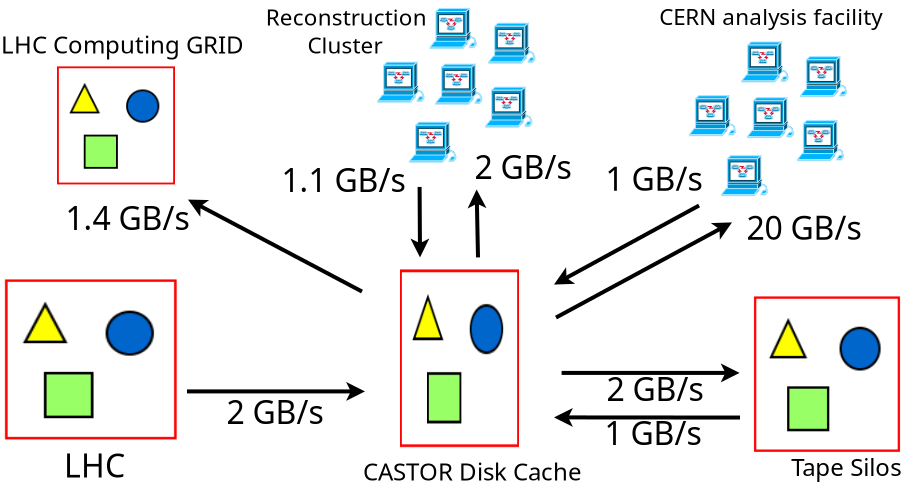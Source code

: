 <?xml version="1.0" encoding="UTF-8"?>
<dia:diagram xmlns:dia="http://www.lysator.liu.se/~alla/dia/">
  <dia:layer name="Background" visible="true">
    <dia:object type="Standard - Text" version="1" id="O0">
      <dia:attribute name="obj_pos">
        <dia:point val="19.35,2.808"/>
      </dia:attribute>
      <dia:attribute name="obj_bb">
        <dia:rectangle val="15.531,1.828;23.199,4.96"/>
      </dia:attribute>
      <dia:attribute name="text">
        <dia:composite type="text">
          <dia:attribute name="string">
            <dia:string>#Reconstruction
Cluster#</dia:string>
          </dia:attribute>
          <dia:attribute name="font">
            <dia:font family="sans" style="0" name="Helvetica"/>
          </dia:attribute>
          <dia:attribute name="height">
            <dia:real val="1.4"/>
          </dia:attribute>
          <dia:attribute name="pos">
            <dia:point val="19.35,2.808"/>
          </dia:attribute>
          <dia:attribute name="color">
            <dia:color val="#000000"/>
          </dia:attribute>
          <dia:attribute name="alignment">
            <dia:enum val="1"/>
          </dia:attribute>
        </dia:composite>
      </dia:attribute>
      <dia:attribute name="valign">
        <dia:enum val="3"/>
      </dia:attribute>
    </dia:object>
    <dia:object type="Standard - Image" version="0" id="O1">
      <dia:attribute name="obj_pos">
        <dia:point val="22.1,15"/>
      </dia:attribute>
      <dia:attribute name="obj_bb">
        <dia:rectangle val="22.05,14.95;28.1,23.931"/>
      </dia:attribute>
      <dia:attribute name="elem_corner">
        <dia:point val="22.1,15"/>
      </dia:attribute>
      <dia:attribute name="elem_width">
        <dia:real val="5.95"/>
      </dia:attribute>
      <dia:attribute name="elem_height">
        <dia:real val="8.881"/>
      </dia:attribute>
      <dia:attribute name="draw_border">
        <dia:boolean val="false"/>
      </dia:attribute>
      <dia:attribute name="keep_aspect">
        <dia:boolean val="true"/>
      </dia:attribute>
      <dia:attribute name="file">
        <dia:string>#././././disk.png#</dia:string>
      </dia:attribute>
    </dia:object>
    <dia:object type="Standard - Text" version="1" id="O2">
      <dia:attribute name="obj_pos">
        <dia:point val="20.25,25.55"/>
      </dia:attribute>
      <dia:attribute name="obj_bb">
        <dia:rectangle val="20.25,24.532;31.205,26.293"/>
      </dia:attribute>
      <dia:attribute name="text">
        <dia:composite type="text">
          <dia:attribute name="string">
            <dia:string>#CASTOR Disk Cache#</dia:string>
          </dia:attribute>
          <dia:attribute name="font">
            <dia:font family="sans" style="0" name="Helvetica"/>
          </dia:attribute>
          <dia:attribute name="height">
            <dia:real val="1.5"/>
          </dia:attribute>
          <dia:attribute name="pos">
            <dia:point val="20.25,25.55"/>
          </dia:attribute>
          <dia:attribute name="color">
            <dia:color val="#000000"/>
          </dia:attribute>
          <dia:attribute name="alignment">
            <dia:enum val="0"/>
          </dia:attribute>
        </dia:composite>
      </dia:attribute>
      <dia:attribute name="valign">
        <dia:enum val="3"/>
      </dia:attribute>
    </dia:object>
    <dia:object type="Standard - Image" version="0" id="O3">
      <dia:attribute name="obj_pos">
        <dia:point val="39.8,16.35"/>
      </dia:attribute>
      <dia:attribute name="obj_bb">
        <dia:rectangle val="39.75,16.3;47.15,24.175"/>
      </dia:attribute>
      <dia:attribute name="elem_corner">
        <dia:point val="39.8,16.35"/>
      </dia:attribute>
      <dia:attribute name="elem_width">
        <dia:real val="7.3"/>
      </dia:attribute>
      <dia:attribute name="elem_height">
        <dia:real val="7.775"/>
      </dia:attribute>
      <dia:attribute name="draw_border">
        <dia:boolean val="false"/>
      </dia:attribute>
      <dia:attribute name="keep_aspect">
        <dia:boolean val="true"/>
      </dia:attribute>
      <dia:attribute name="file">
        <dia:string>#././././tape.png#</dia:string>
      </dia:attribute>
    </dia:object>
    <dia:object type="Standard - Text" version="1" id="O4">
      <dia:attribute name="obj_pos">
        <dia:point val="41.665,25.325"/>
      </dia:attribute>
      <dia:attribute name="obj_bb">
        <dia:rectangle val="41.665,24.308;47.085,26.067"/>
      </dia:attribute>
      <dia:attribute name="text">
        <dia:composite type="text">
          <dia:attribute name="string">
            <dia:string>#Tape Silos#</dia:string>
          </dia:attribute>
          <dia:attribute name="font">
            <dia:font family="sans" style="0" name="Helvetica"/>
          </dia:attribute>
          <dia:attribute name="height">
            <dia:real val="1.5"/>
          </dia:attribute>
          <dia:attribute name="pos">
            <dia:point val="41.665,25.325"/>
          </dia:attribute>
          <dia:attribute name="color">
            <dia:color val="#000000"/>
          </dia:attribute>
          <dia:attribute name="alignment">
            <dia:enum val="0"/>
          </dia:attribute>
        </dia:composite>
      </dia:attribute>
      <dia:attribute name="valign">
        <dia:enum val="3"/>
      </dia:attribute>
    </dia:object>
    <dia:object type="Standard - Image" version="0" id="O5">
      <dia:attribute name="obj_pos">
        <dia:point val="2.35,15.5"/>
      </dia:attribute>
      <dia:attribute name="obj_bb">
        <dia:rectangle val="2.3,15.45;10.986,23.55"/>
      </dia:attribute>
      <dia:attribute name="elem_corner">
        <dia:point val="2.35,15.5"/>
      </dia:attribute>
      <dia:attribute name="elem_width">
        <dia:real val="8.586"/>
      </dia:attribute>
      <dia:attribute name="elem_height">
        <dia:real val="8"/>
      </dia:attribute>
      <dia:attribute name="draw_border">
        <dia:boolean val="false"/>
      </dia:attribute>
      <dia:attribute name="keep_aspect">
        <dia:boolean val="true"/>
      </dia:attribute>
      <dia:attribute name="file">
        <dia:string>#././././lhc.png#</dia:string>
      </dia:attribute>
    </dia:object>
    <dia:object type="Standard - Text" version="1" id="O6">
      <dia:attribute name="obj_pos">
        <dia:point val="5.3,25.4"/>
      </dia:attribute>
      <dia:attribute name="obj_bb">
        <dia:rectangle val="5.3,24.003;8.268,26.475"/>
      </dia:attribute>
      <dia:attribute name="text">
        <dia:composite type="text">
          <dia:attribute name="string">
            <dia:string>#LHC#</dia:string>
          </dia:attribute>
          <dia:attribute name="font">
            <dia:font family="sans" style="0" name="Helvetica"/>
          </dia:attribute>
          <dia:attribute name="height">
            <dia:real val="2"/>
          </dia:attribute>
          <dia:attribute name="pos">
            <dia:point val="5.3,25.4"/>
          </dia:attribute>
          <dia:attribute name="color">
            <dia:color val="#000000"/>
          </dia:attribute>
          <dia:attribute name="alignment">
            <dia:enum val="0"/>
          </dia:attribute>
        </dia:composite>
      </dia:attribute>
      <dia:attribute name="valign">
        <dia:enum val="3"/>
      </dia:attribute>
    </dia:object>
    <dia:object type="Standard - Line" version="0" id="O7">
      <dia:attribute name="obj_pos">
        <dia:point val="11.45,21.1"/>
      </dia:attribute>
      <dia:attribute name="obj_bb">
        <dia:rectangle val="11.35,20.6;20.45,21.6"/>
      </dia:attribute>
      <dia:attribute name="conn_endpoints">
        <dia:point val="11.45,21.1"/>
        <dia:point val="20.35,21.1"/>
      </dia:attribute>
      <dia:attribute name="numcp">
        <dia:int val="1"/>
      </dia:attribute>
      <dia:attribute name="line_width">
        <dia:real val="0.2"/>
      </dia:attribute>
      <dia:attribute name="end_arrow">
        <dia:enum val="22"/>
      </dia:attribute>
      <dia:attribute name="end_arrow_length">
        <dia:real val="0.5"/>
      </dia:attribute>
      <dia:attribute name="end_arrow_width">
        <dia:real val="0.5"/>
      </dia:attribute>
    </dia:object>
    <dia:object type="Standard - Line" version="0" id="O8">
      <dia:attribute name="obj_pos">
        <dia:point val="30.18,20.175"/>
      </dia:attribute>
      <dia:attribute name="obj_bb">
        <dia:rectangle val="30.08,19.675;39.18,20.675"/>
      </dia:attribute>
      <dia:attribute name="conn_endpoints">
        <dia:point val="30.18,20.175"/>
        <dia:point val="39.08,20.175"/>
      </dia:attribute>
      <dia:attribute name="numcp">
        <dia:int val="1"/>
      </dia:attribute>
      <dia:attribute name="line_width">
        <dia:real val="0.2"/>
      </dia:attribute>
      <dia:attribute name="end_arrow">
        <dia:enum val="22"/>
      </dia:attribute>
      <dia:attribute name="end_arrow_length">
        <dia:real val="0.5"/>
      </dia:attribute>
      <dia:attribute name="end_arrow_width">
        <dia:real val="0.5"/>
      </dia:attribute>
    </dia:object>
    <dia:object type="Standard - Line" version="0" id="O9">
      <dia:attribute name="obj_pos">
        <dia:point val="39.1,22.407"/>
      </dia:attribute>
      <dia:attribute name="obj_bb">
        <dia:rectangle val="29.7,21.9;39.2,22.9"/>
      </dia:attribute>
      <dia:attribute name="conn_endpoints">
        <dia:point val="39.1,22.407"/>
        <dia:point val="29.8,22.4"/>
      </dia:attribute>
      <dia:attribute name="numcp">
        <dia:int val="1"/>
      </dia:attribute>
      <dia:attribute name="line_width">
        <dia:real val="0.2"/>
      </dia:attribute>
      <dia:attribute name="end_arrow">
        <dia:enum val="22"/>
      </dia:attribute>
      <dia:attribute name="end_arrow_length">
        <dia:real val="0.5"/>
      </dia:attribute>
      <dia:attribute name="end_arrow_width">
        <dia:real val="0.5"/>
      </dia:attribute>
    </dia:object>
    <dia:object type="Standard - Line" version="0" id="O10">
      <dia:attribute name="obj_pos">
        <dia:point val="23.08,10.875"/>
      </dia:attribute>
      <dia:attribute name="obj_bb">
        <dia:rectangle val="22.599,10.774;23.601,14.503"/>
      </dia:attribute>
      <dia:attribute name="conn_endpoints">
        <dia:point val="23.08,10.875"/>
        <dia:point val="23.1,14.4"/>
      </dia:attribute>
      <dia:attribute name="numcp">
        <dia:int val="1"/>
      </dia:attribute>
      <dia:attribute name="line_width">
        <dia:real val="0.2"/>
      </dia:attribute>
      <dia:attribute name="end_arrow">
        <dia:enum val="22"/>
      </dia:attribute>
      <dia:attribute name="end_arrow_length">
        <dia:real val="0.5"/>
      </dia:attribute>
      <dia:attribute name="end_arrow_width">
        <dia:real val="0.5"/>
      </dia:attribute>
    </dia:object>
    <dia:object type="Standard - Line" version="0" id="O11">
      <dia:attribute name="obj_pos">
        <dia:point val="26,14.4"/>
      </dia:attribute>
      <dia:attribute name="obj_bb">
        <dia:rectangle val="25.429,10.89;26.433,14.502"/>
      </dia:attribute>
      <dia:attribute name="conn_endpoints">
        <dia:point val="26,14.4"/>
        <dia:point val="25.931,11.001"/>
      </dia:attribute>
      <dia:attribute name="numcp">
        <dia:int val="1"/>
      </dia:attribute>
      <dia:attribute name="line_width">
        <dia:real val="0.2"/>
      </dia:attribute>
      <dia:attribute name="end_arrow">
        <dia:enum val="22"/>
      </dia:attribute>
      <dia:attribute name="end_arrow_length">
        <dia:real val="0.5"/>
      </dia:attribute>
      <dia:attribute name="end_arrow_width">
        <dia:real val="0.5"/>
      </dia:attribute>
    </dia:object>
    <dia:object type="Standard - Text" version="1" id="O12">
      <dia:attribute name="obj_pos">
        <dia:point val="13.43,22.725"/>
      </dia:attribute>
      <dia:attribute name="obj_bb">
        <dia:rectangle val="13.43,21.328;18.242,23.8"/>
      </dia:attribute>
      <dia:attribute name="text">
        <dia:composite type="text">
          <dia:attribute name="string">
            <dia:string>#2 GB/s#</dia:string>
          </dia:attribute>
          <dia:attribute name="font">
            <dia:font family="sans" style="0" name="Helvetica"/>
          </dia:attribute>
          <dia:attribute name="height">
            <dia:real val="2"/>
          </dia:attribute>
          <dia:attribute name="pos">
            <dia:point val="13.43,22.725"/>
          </dia:attribute>
          <dia:attribute name="color">
            <dia:color val="#000000"/>
          </dia:attribute>
          <dia:attribute name="alignment">
            <dia:enum val="0"/>
          </dia:attribute>
        </dia:composite>
      </dia:attribute>
      <dia:attribute name="valign">
        <dia:enum val="3"/>
      </dia:attribute>
    </dia:object>
    <dia:object type="Standard - Text" version="1" id="O13">
      <dia:attribute name="obj_pos">
        <dia:point val="5.38,13.025"/>
      </dia:attribute>
      <dia:attribute name="obj_bb">
        <dia:rectangle val="5.38,11.627;11.582,14.1"/>
      </dia:attribute>
      <dia:attribute name="text">
        <dia:composite type="text">
          <dia:attribute name="string">
            <dia:string>#1.4 GB/s#</dia:string>
          </dia:attribute>
          <dia:attribute name="font">
            <dia:font family="sans" style="0" name="Helvetica"/>
          </dia:attribute>
          <dia:attribute name="height">
            <dia:real val="2"/>
          </dia:attribute>
          <dia:attribute name="pos">
            <dia:point val="5.38,13.025"/>
          </dia:attribute>
          <dia:attribute name="color">
            <dia:color val="#000000"/>
          </dia:attribute>
          <dia:attribute name="alignment">
            <dia:enum val="0"/>
          </dia:attribute>
        </dia:composite>
      </dia:attribute>
      <dia:attribute name="valign">
        <dia:enum val="3"/>
      </dia:attribute>
    </dia:object>
    <dia:object type="Standard - Text" version="1" id="O14">
      <dia:attribute name="obj_pos">
        <dia:point val="32.33,23.775"/>
      </dia:attribute>
      <dia:attribute name="obj_bb">
        <dia:rectangle val="32.33,22.378;37.142,24.85"/>
      </dia:attribute>
      <dia:attribute name="text">
        <dia:composite type="text">
          <dia:attribute name="string">
            <dia:string>#1 GB/s#</dia:string>
          </dia:attribute>
          <dia:attribute name="font">
            <dia:font family="sans" style="0" name="Helvetica"/>
          </dia:attribute>
          <dia:attribute name="height">
            <dia:real val="2"/>
          </dia:attribute>
          <dia:attribute name="pos">
            <dia:point val="32.33,23.775"/>
          </dia:attribute>
          <dia:attribute name="color">
            <dia:color val="#000000"/>
          </dia:attribute>
          <dia:attribute name="alignment">
            <dia:enum val="0"/>
          </dia:attribute>
        </dia:composite>
      </dia:attribute>
      <dia:attribute name="valign">
        <dia:enum val="3"/>
      </dia:attribute>
    </dia:object>
    <dia:object type="Standard - Text" version="1" id="O15">
      <dia:attribute name="obj_pos">
        <dia:point val="32.43,21.575"/>
      </dia:attribute>
      <dia:attribute name="obj_bb">
        <dia:rectangle val="32.43,20.177;37.242,22.65"/>
      </dia:attribute>
      <dia:attribute name="text">
        <dia:composite type="text">
          <dia:attribute name="string">
            <dia:string>#2 GB/s#</dia:string>
          </dia:attribute>
          <dia:attribute name="font">
            <dia:font family="sans" style="0" name="Helvetica"/>
          </dia:attribute>
          <dia:attribute name="height">
            <dia:real val="2"/>
          </dia:attribute>
          <dia:attribute name="pos">
            <dia:point val="32.43,21.575"/>
          </dia:attribute>
          <dia:attribute name="color">
            <dia:color val="#000000"/>
          </dia:attribute>
          <dia:attribute name="alignment">
            <dia:enum val="0"/>
          </dia:attribute>
        </dia:composite>
      </dia:attribute>
      <dia:attribute name="valign">
        <dia:enum val="3"/>
      </dia:attribute>
    </dia:object>
    <dia:object type="Standard - Text" version="1" id="O16">
      <dia:attribute name="obj_pos">
        <dia:point val="25.83,10.475"/>
      </dia:attribute>
      <dia:attribute name="obj_bb">
        <dia:rectangle val="25.83,9.078;30.642,11.55"/>
      </dia:attribute>
      <dia:attribute name="text">
        <dia:composite type="text">
          <dia:attribute name="string">
            <dia:string>#2 GB/s#</dia:string>
          </dia:attribute>
          <dia:attribute name="font">
            <dia:font family="sans" style="0" name="Helvetica"/>
          </dia:attribute>
          <dia:attribute name="height">
            <dia:real val="2"/>
          </dia:attribute>
          <dia:attribute name="pos">
            <dia:point val="25.83,10.475"/>
          </dia:attribute>
          <dia:attribute name="color">
            <dia:color val="#000000"/>
          </dia:attribute>
          <dia:attribute name="alignment">
            <dia:enum val="0"/>
          </dia:attribute>
        </dia:composite>
      </dia:attribute>
      <dia:attribute name="valign">
        <dia:enum val="3"/>
      </dia:attribute>
    </dia:object>
    <dia:object type="Standard - Text" version="1" id="O17">
      <dia:attribute name="obj_pos">
        <dia:point val="16.18,11.125"/>
      </dia:attribute>
      <dia:attribute name="obj_bb">
        <dia:rectangle val="16.18,9.727;22.383,12.2"/>
      </dia:attribute>
      <dia:attribute name="text">
        <dia:composite type="text">
          <dia:attribute name="string">
            <dia:string>#1.1 GB/s#</dia:string>
          </dia:attribute>
          <dia:attribute name="font">
            <dia:font family="sans" style="0" name="Helvetica"/>
          </dia:attribute>
          <dia:attribute name="height">
            <dia:real val="2"/>
          </dia:attribute>
          <dia:attribute name="pos">
            <dia:point val="16.18,11.125"/>
          </dia:attribute>
          <dia:attribute name="color">
            <dia:color val="#000000"/>
          </dia:attribute>
          <dia:attribute name="alignment">
            <dia:enum val="0"/>
          </dia:attribute>
        </dia:composite>
      </dia:attribute>
      <dia:attribute name="valign">
        <dia:enum val="3"/>
      </dia:attribute>
    </dia:object>
    <dia:object type="Standard - Line" version="0" id="O18">
      <dia:attribute name="obj_pos">
        <dia:point val="29.9,17.407"/>
      </dia:attribute>
      <dia:attribute name="obj_bb">
        <dia:rectangle val="29.765,12.163;39.026,17.543"/>
      </dia:attribute>
      <dia:attribute name="conn_endpoints">
        <dia:point val="29.9,17.407"/>
        <dia:point val="38.7,12.65"/>
      </dia:attribute>
      <dia:attribute name="numcp">
        <dia:int val="1"/>
      </dia:attribute>
      <dia:attribute name="line_width">
        <dia:real val="0.2"/>
      </dia:attribute>
      <dia:attribute name="end_arrow">
        <dia:enum val="22"/>
      </dia:attribute>
      <dia:attribute name="end_arrow_length">
        <dia:real val="0.5"/>
      </dia:attribute>
      <dia:attribute name="end_arrow_width">
        <dia:real val="0.5"/>
      </dia:attribute>
    </dia:object>
    <dia:object type="Standard - Text" version="1" id="O19">
      <dia:attribute name="obj_pos">
        <dia:point val="39.02,13.52"/>
      </dia:attribute>
      <dia:attribute name="obj_bb">
        <dia:rectangle val="39.02,12.123;45.222,14.595"/>
      </dia:attribute>
      <dia:attribute name="text">
        <dia:composite type="text">
          <dia:attribute name="string">
            <dia:string># 20 GB/s#</dia:string>
          </dia:attribute>
          <dia:attribute name="font">
            <dia:font family="sans" style="0" name="Helvetica"/>
          </dia:attribute>
          <dia:attribute name="height">
            <dia:real val="2"/>
          </dia:attribute>
          <dia:attribute name="pos">
            <dia:point val="39.02,13.52"/>
          </dia:attribute>
          <dia:attribute name="color">
            <dia:color val="#000000"/>
          </dia:attribute>
          <dia:attribute name="alignment">
            <dia:enum val="0"/>
          </dia:attribute>
        </dia:composite>
      </dia:attribute>
      <dia:attribute name="valign">
        <dia:enum val="3"/>
      </dia:attribute>
    </dia:object>
    <dia:object type="Standard - Line" version="0" id="O20">
      <dia:attribute name="obj_pos">
        <dia:point val="37.052,11.806"/>
      </dia:attribute>
      <dia:attribute name="obj_bb">
        <dia:rectangle val="29.473,11.671;37.188,16.244"/>
      </dia:attribute>
      <dia:attribute name="conn_endpoints">
        <dia:point val="37.052,11.806"/>
        <dia:point val="29.8,15.758"/>
      </dia:attribute>
      <dia:attribute name="numcp">
        <dia:int val="1"/>
      </dia:attribute>
      <dia:attribute name="line_width">
        <dia:real val="0.2"/>
      </dia:attribute>
      <dia:attribute name="end_arrow">
        <dia:enum val="22"/>
      </dia:attribute>
      <dia:attribute name="end_arrow_length">
        <dia:real val="0.5"/>
      </dia:attribute>
      <dia:attribute name="end_arrow_width">
        <dia:real val="0.5"/>
      </dia:attribute>
    </dia:object>
    <dia:object type="Standard - Text" version="1" id="O21">
      <dia:attribute name="obj_pos">
        <dia:point val="32.37,11.07"/>
      </dia:attribute>
      <dia:attribute name="obj_bb">
        <dia:rectangle val="32.37,9.672;37.182,12.145"/>
      </dia:attribute>
      <dia:attribute name="text">
        <dia:composite type="text">
          <dia:attribute name="string">
            <dia:string>#1 GB/s#</dia:string>
          </dia:attribute>
          <dia:attribute name="font">
            <dia:font family="sans" style="0" name="Helvetica"/>
          </dia:attribute>
          <dia:attribute name="height">
            <dia:real val="2"/>
          </dia:attribute>
          <dia:attribute name="pos">
            <dia:point val="32.37,11.07"/>
          </dia:attribute>
          <dia:attribute name="color">
            <dia:color val="#000000"/>
          </dia:attribute>
          <dia:attribute name="alignment">
            <dia:enum val="0"/>
          </dia:attribute>
        </dia:composite>
      </dia:attribute>
      <dia:attribute name="valign">
        <dia:enum val="3"/>
      </dia:attribute>
    </dia:object>
    <dia:object type="Standard - Image" version="0" id="O22">
      <dia:attribute name="obj_pos">
        <dia:point val="4.95,4.85"/>
      </dia:attribute>
      <dia:attribute name="obj_bb">
        <dia:rectangle val="4.9,4.8;10.9,10.8"/>
      </dia:attribute>
      <dia:attribute name="elem_corner">
        <dia:point val="4.95,4.85"/>
      </dia:attribute>
      <dia:attribute name="elem_width">
        <dia:real val="5.9"/>
      </dia:attribute>
      <dia:attribute name="elem_height">
        <dia:real val="5.9"/>
      </dia:attribute>
      <dia:attribute name="draw_border">
        <dia:boolean val="false"/>
      </dia:attribute>
      <dia:attribute name="keep_aspect">
        <dia:boolean val="true"/>
      </dia:attribute>
      <dia:attribute name="file">
        <dia:string>#././././grid.gif#</dia:string>
      </dia:attribute>
    </dia:object>
    <dia:object type="Standard - Text" version="1" id="O23">
      <dia:attribute name="obj_pos">
        <dia:point val="2.15,4.2"/>
      </dia:attribute>
      <dia:attribute name="obj_bb">
        <dia:rectangle val="2.15,3.151;13.864,5.006"/>
      </dia:attribute>
      <dia:attribute name="text">
        <dia:composite type="text">
          <dia:attribute name="string">
            <dia:string>#LHC Computing GRID#</dia:string>
          </dia:attribute>
          <dia:attribute name="font">
            <dia:font family="sans" style="0" name="Helvetica"/>
          </dia:attribute>
          <dia:attribute name="height">
            <dia:real val="1.5"/>
          </dia:attribute>
          <dia:attribute name="pos">
            <dia:point val="2.15,4.2"/>
          </dia:attribute>
          <dia:attribute name="color">
            <dia:color val="#000000"/>
          </dia:attribute>
          <dia:attribute name="alignment">
            <dia:enum val="0"/>
          </dia:attribute>
        </dia:composite>
      </dia:attribute>
      <dia:attribute name="valign">
        <dia:enum val="3"/>
      </dia:attribute>
    </dia:object>
    <dia:object type="Standard - Line" version="0" id="O24">
      <dia:attribute name="obj_pos">
        <dia:point val="20.2,16.108"/>
      </dia:attribute>
      <dia:attribute name="obj_bb">
        <dia:rectangle val="11.178,11.019;20.335,16.243"/>
      </dia:attribute>
      <dia:attribute name="conn_endpoints">
        <dia:point val="20.2,16.108"/>
        <dia:point val="11.5,11.508"/>
      </dia:attribute>
      <dia:attribute name="numcp">
        <dia:int val="1"/>
      </dia:attribute>
      <dia:attribute name="line_width">
        <dia:real val="0.2"/>
      </dia:attribute>
      <dia:attribute name="end_arrow">
        <dia:enum val="22"/>
      </dia:attribute>
      <dia:attribute name="end_arrow_length">
        <dia:real val="0.5"/>
      </dia:attribute>
      <dia:attribute name="end_arrow_width">
        <dia:real val="0.5"/>
      </dia:attribute>
    </dia:object>
    <dia:object type="Cisco - CiscoWorks workstation" version="0" id="O25">
      <dia:attribute name="obj_pos">
        <dia:point val="39.189,3.627"/>
      </dia:attribute>
      <dia:attribute name="obj_bb">
        <dia:rectangle val="39.188,3.115;41.499,5.628"/>
      </dia:attribute>
      <dia:attribute name="elem_corner">
        <dia:point val="39.189,3.627"/>
      </dia:attribute>
      <dia:attribute name="elem_width">
        <dia:real val="2.309"/>
      </dia:attribute>
      <dia:attribute name="elem_height">
        <dia:real val="2.0"/>
      </dia:attribute>
      <dia:attribute name="line_width">
        <dia:real val="0.1"/>
      </dia:attribute>
      <dia:attribute name="line_colour">
        <dia:color val="#000000"/>
      </dia:attribute>
      <dia:attribute name="fill_colour">
        <dia:color val="#ffffff"/>
      </dia:attribute>
      <dia:attribute name="show_background">
        <dia:boolean val="true"/>
      </dia:attribute>
      <dia:attribute name="line_style">
        <dia:enum val="0"/>
        <dia:real val="1"/>
      </dia:attribute>
      <dia:attribute name="flip_horizontal">
        <dia:boolean val="false"/>
      </dia:attribute>
      <dia:attribute name="flip_vertical">
        <dia:boolean val="false"/>
      </dia:attribute>
    </dia:object>
    <dia:object type="Cisco - CiscoWorks workstation" version="0" id="O26">
      <dia:attribute name="obj_pos">
        <dia:point val="39.47,6.414"/>
      </dia:attribute>
      <dia:attribute name="obj_bb">
        <dia:rectangle val="39.469,5.902;42.443,8.59"/>
      </dia:attribute>
      <dia:attribute name="elem_corner">
        <dia:point val="39.47,6.414"/>
      </dia:attribute>
      <dia:attribute name="elem_width">
        <dia:real val="2.309"/>
      </dia:attribute>
      <dia:attribute name="elem_height">
        <dia:real val="2.0"/>
      </dia:attribute>
      <dia:attribute name="line_width">
        <dia:real val="0.1"/>
      </dia:attribute>
      <dia:attribute name="line_colour">
        <dia:color val="#000000"/>
      </dia:attribute>
      <dia:attribute name="fill_colour">
        <dia:color val="#ffffff"/>
      </dia:attribute>
      <dia:attribute name="show_background">
        <dia:boolean val="true"/>
      </dia:attribute>
      <dia:attribute name="line_style">
        <dia:enum val="0"/>
        <dia:real val="1"/>
      </dia:attribute>
      <dia:attribute name="flip_horizontal">
        <dia:boolean val="false"/>
      </dia:attribute>
      <dia:attribute name="flip_vertical">
        <dia:boolean val="false"/>
      </dia:attribute>
    </dia:object>
    <dia:object type="Cisco - CiscoWorks workstation" version="0" id="O27">
      <dia:attribute name="obj_pos">
        <dia:point val="38.17,9.314"/>
      </dia:attribute>
      <dia:attribute name="obj_bb">
        <dia:rectangle val="38.169,8.802;40.48,11.315"/>
      </dia:attribute>
      <dia:attribute name="elem_corner">
        <dia:point val="38.17,9.314"/>
      </dia:attribute>
      <dia:attribute name="elem_width">
        <dia:real val="2.309"/>
      </dia:attribute>
      <dia:attribute name="elem_height">
        <dia:real val="2.0"/>
      </dia:attribute>
      <dia:attribute name="line_width">
        <dia:real val="0.1"/>
      </dia:attribute>
      <dia:attribute name="line_colour">
        <dia:color val="#000000"/>
      </dia:attribute>
      <dia:attribute name="fill_colour">
        <dia:color val="#ffffff"/>
      </dia:attribute>
      <dia:attribute name="show_background">
        <dia:boolean val="true"/>
      </dia:attribute>
      <dia:attribute name="line_style">
        <dia:enum val="0"/>
        <dia:real val="1"/>
      </dia:attribute>
      <dia:attribute name="flip_horizontal">
        <dia:boolean val="false"/>
      </dia:attribute>
      <dia:attribute name="flip_vertical">
        <dia:boolean val="false"/>
      </dia:attribute>
    </dia:object>
    <dia:object type="Cisco - CiscoWorks workstation" version="0" id="O28">
      <dia:attribute name="obj_pos">
        <dia:point val="41.97,7.564"/>
      </dia:attribute>
      <dia:attribute name="obj_bb">
        <dia:rectangle val="41.969,7.052;44.28,9.565"/>
      </dia:attribute>
      <dia:attribute name="elem_corner">
        <dia:point val="41.97,7.564"/>
      </dia:attribute>
      <dia:attribute name="elem_width">
        <dia:real val="2.309"/>
      </dia:attribute>
      <dia:attribute name="elem_height">
        <dia:real val="2.0"/>
      </dia:attribute>
      <dia:attribute name="line_width">
        <dia:real val="0.1"/>
      </dia:attribute>
      <dia:attribute name="line_colour">
        <dia:color val="#000000"/>
      </dia:attribute>
      <dia:attribute name="fill_colour">
        <dia:color val="#ffffff"/>
      </dia:attribute>
      <dia:attribute name="show_background">
        <dia:boolean val="true"/>
      </dia:attribute>
      <dia:attribute name="line_style">
        <dia:enum val="0"/>
        <dia:real val="1"/>
      </dia:attribute>
      <dia:attribute name="flip_horizontal">
        <dia:boolean val="false"/>
      </dia:attribute>
      <dia:attribute name="flip_vertical">
        <dia:boolean val="false"/>
      </dia:attribute>
    </dia:object>
    <dia:object type="Cisco - CiscoWorks workstation" version="0" id="O29">
      <dia:attribute name="obj_pos">
        <dia:point val="36.57,6.314"/>
      </dia:attribute>
      <dia:attribute name="obj_bb">
        <dia:rectangle val="36.569,5.802;39.543,8.49"/>
      </dia:attribute>
      <dia:attribute name="elem_corner">
        <dia:point val="36.57,6.314"/>
      </dia:attribute>
      <dia:attribute name="elem_width">
        <dia:real val="2.309"/>
      </dia:attribute>
      <dia:attribute name="elem_height">
        <dia:real val="2.0"/>
      </dia:attribute>
      <dia:attribute name="line_width">
        <dia:real val="0.1"/>
      </dia:attribute>
      <dia:attribute name="line_colour">
        <dia:color val="#000000"/>
      </dia:attribute>
      <dia:attribute name="fill_colour">
        <dia:color val="#ffffff"/>
      </dia:attribute>
      <dia:attribute name="show_background">
        <dia:boolean val="true"/>
      </dia:attribute>
      <dia:attribute name="line_style">
        <dia:enum val="0"/>
        <dia:real val="1"/>
      </dia:attribute>
      <dia:attribute name="flip_horizontal">
        <dia:boolean val="false"/>
      </dia:attribute>
      <dia:attribute name="flip_vertical">
        <dia:boolean val="false"/>
      </dia:attribute>
    </dia:object>
    <dia:object type="Cisco - CiscoWorks workstation" version="0" id="O30">
      <dia:attribute name="obj_pos">
        <dia:point val="42.12,4.364"/>
      </dia:attribute>
      <dia:attribute name="obj_bb">
        <dia:rectangle val="42.119,3.852;45.093,6.54"/>
      </dia:attribute>
      <dia:attribute name="elem_corner">
        <dia:point val="42.12,4.364"/>
      </dia:attribute>
      <dia:attribute name="elem_width">
        <dia:real val="2.309"/>
      </dia:attribute>
      <dia:attribute name="elem_height">
        <dia:real val="2.0"/>
      </dia:attribute>
      <dia:attribute name="line_width">
        <dia:real val="0.1"/>
      </dia:attribute>
      <dia:attribute name="line_colour">
        <dia:color val="#000000"/>
      </dia:attribute>
      <dia:attribute name="fill_colour">
        <dia:color val="#ffffff"/>
      </dia:attribute>
      <dia:attribute name="show_background">
        <dia:boolean val="true"/>
      </dia:attribute>
      <dia:attribute name="line_style">
        <dia:enum val="0"/>
        <dia:real val="1"/>
      </dia:attribute>
      <dia:attribute name="flip_horizontal">
        <dia:boolean val="false"/>
      </dia:attribute>
      <dia:attribute name="flip_vertical">
        <dia:boolean val="false"/>
      </dia:attribute>
    </dia:object>
    <dia:object type="Standard - Text" version="1" id="O31">
      <dia:attribute name="obj_pos">
        <dia:point val="40.639,2.777"/>
      </dia:attribute>
      <dia:attribute name="obj_bb">
        <dia:rectangle val="35.138,1.797;46.17,3.529"/>
      </dia:attribute>
      <dia:attribute name="text">
        <dia:composite type="text">
          <dia:attribute name="string">
            <dia:string>#CERN analysis facility#</dia:string>
          </dia:attribute>
          <dia:attribute name="font">
            <dia:font family="sans" style="0" name="Helvetica"/>
          </dia:attribute>
          <dia:attribute name="height">
            <dia:real val="1.4"/>
          </dia:attribute>
          <dia:attribute name="pos">
            <dia:point val="40.639,2.777"/>
          </dia:attribute>
          <dia:attribute name="color">
            <dia:color val="#000000"/>
          </dia:attribute>
          <dia:attribute name="alignment">
            <dia:enum val="1"/>
          </dia:attribute>
        </dia:composite>
      </dia:attribute>
      <dia:attribute name="valign">
        <dia:enum val="3"/>
      </dia:attribute>
    </dia:object>
    <dia:group>
      <dia:object type="Cisco - CiscoWorks workstation" version="0" id="O32">
        <dia:attribute name="obj_pos">
          <dia:point val="23.6,1.95"/>
        </dia:attribute>
        <dia:attribute name="obj_bb">
          <dia:rectangle val="23.599,1.438;25.91,3.951"/>
        </dia:attribute>
        <dia:attribute name="elem_corner">
          <dia:point val="23.6,1.95"/>
        </dia:attribute>
        <dia:attribute name="elem_width">
          <dia:real val="2.309"/>
        </dia:attribute>
        <dia:attribute name="elem_height">
          <dia:real val="2.0"/>
        </dia:attribute>
        <dia:attribute name="line_width">
          <dia:real val="0.1"/>
        </dia:attribute>
        <dia:attribute name="line_colour">
          <dia:color val="#000000"/>
        </dia:attribute>
        <dia:attribute name="fill_colour">
          <dia:color val="#ffffff"/>
        </dia:attribute>
        <dia:attribute name="show_background">
          <dia:boolean val="true"/>
        </dia:attribute>
        <dia:attribute name="line_style">
          <dia:enum val="0"/>
          <dia:real val="1"/>
        </dia:attribute>
        <dia:attribute name="flip_horizontal">
          <dia:boolean val="false"/>
        </dia:attribute>
        <dia:attribute name="flip_vertical">
          <dia:boolean val="false"/>
        </dia:attribute>
      </dia:object>
      <dia:object type="Cisco - CiscoWorks workstation" version="0" id="O33">
        <dia:attribute name="obj_pos">
          <dia:point val="23.881,4.737"/>
        </dia:attribute>
        <dia:attribute name="obj_bb">
          <dia:rectangle val="23.88,4.225;26.191,6.738"/>
        </dia:attribute>
        <dia:attribute name="elem_corner">
          <dia:point val="23.881,4.737"/>
        </dia:attribute>
        <dia:attribute name="elem_width">
          <dia:real val="2.309"/>
        </dia:attribute>
        <dia:attribute name="elem_height">
          <dia:real val="2.0"/>
        </dia:attribute>
        <dia:attribute name="line_width">
          <dia:real val="0.1"/>
        </dia:attribute>
        <dia:attribute name="line_colour">
          <dia:color val="#000000"/>
        </dia:attribute>
        <dia:attribute name="fill_colour">
          <dia:color val="#ffffff"/>
        </dia:attribute>
        <dia:attribute name="show_background">
          <dia:boolean val="true"/>
        </dia:attribute>
        <dia:attribute name="line_style">
          <dia:enum val="0"/>
          <dia:real val="1"/>
        </dia:attribute>
        <dia:attribute name="flip_horizontal">
          <dia:boolean val="false"/>
        </dia:attribute>
        <dia:attribute name="flip_vertical">
          <dia:boolean val="false"/>
        </dia:attribute>
      </dia:object>
      <dia:object type="Cisco - CiscoWorks workstation" version="0" id="O34">
        <dia:attribute name="obj_pos">
          <dia:point val="22.581,7.637"/>
        </dia:attribute>
        <dia:attribute name="obj_bb">
          <dia:rectangle val="22.58,7.125;24.891,9.638"/>
        </dia:attribute>
        <dia:attribute name="elem_corner">
          <dia:point val="22.581,7.637"/>
        </dia:attribute>
        <dia:attribute name="elem_width">
          <dia:real val="2.309"/>
        </dia:attribute>
        <dia:attribute name="elem_height">
          <dia:real val="2.0"/>
        </dia:attribute>
        <dia:attribute name="line_width">
          <dia:real val="0.1"/>
        </dia:attribute>
        <dia:attribute name="line_colour">
          <dia:color val="#000000"/>
        </dia:attribute>
        <dia:attribute name="fill_colour">
          <dia:color val="#ffffff"/>
        </dia:attribute>
        <dia:attribute name="show_background">
          <dia:boolean val="true"/>
        </dia:attribute>
        <dia:attribute name="line_style">
          <dia:enum val="0"/>
          <dia:real val="1"/>
        </dia:attribute>
        <dia:attribute name="flip_horizontal">
          <dia:boolean val="false"/>
        </dia:attribute>
        <dia:attribute name="flip_vertical">
          <dia:boolean val="false"/>
        </dia:attribute>
      </dia:object>
      <dia:object type="Cisco - CiscoWorks workstation" version="0" id="O35">
        <dia:attribute name="obj_pos">
          <dia:point val="26.381,5.887"/>
        </dia:attribute>
        <dia:attribute name="obj_bb">
          <dia:rectangle val="26.38,5.375;28.691,7.888"/>
        </dia:attribute>
        <dia:attribute name="elem_corner">
          <dia:point val="26.381,5.887"/>
        </dia:attribute>
        <dia:attribute name="elem_width">
          <dia:real val="2.309"/>
        </dia:attribute>
        <dia:attribute name="elem_height">
          <dia:real val="2.0"/>
        </dia:attribute>
        <dia:attribute name="line_width">
          <dia:real val="0.1"/>
        </dia:attribute>
        <dia:attribute name="line_colour">
          <dia:color val="#000000"/>
        </dia:attribute>
        <dia:attribute name="fill_colour">
          <dia:color val="#ffffff"/>
        </dia:attribute>
        <dia:attribute name="show_background">
          <dia:boolean val="true"/>
        </dia:attribute>
        <dia:attribute name="line_style">
          <dia:enum val="0"/>
          <dia:real val="1"/>
        </dia:attribute>
        <dia:attribute name="flip_horizontal">
          <dia:boolean val="false"/>
        </dia:attribute>
        <dia:attribute name="flip_vertical">
          <dia:boolean val="false"/>
        </dia:attribute>
      </dia:object>
      <dia:object type="Cisco - CiscoWorks workstation" version="0" id="O36">
        <dia:attribute name="obj_pos">
          <dia:point val="20.981,4.637"/>
        </dia:attribute>
        <dia:attribute name="obj_bb">
          <dia:rectangle val="20.98,4.125;23.291,6.638"/>
        </dia:attribute>
        <dia:attribute name="elem_corner">
          <dia:point val="20.981,4.637"/>
        </dia:attribute>
        <dia:attribute name="elem_width">
          <dia:real val="2.309"/>
        </dia:attribute>
        <dia:attribute name="elem_height">
          <dia:real val="2.0"/>
        </dia:attribute>
        <dia:attribute name="line_width">
          <dia:real val="0.1"/>
        </dia:attribute>
        <dia:attribute name="line_colour">
          <dia:color val="#000000"/>
        </dia:attribute>
        <dia:attribute name="fill_colour">
          <dia:color val="#ffffff"/>
        </dia:attribute>
        <dia:attribute name="show_background">
          <dia:boolean val="true"/>
        </dia:attribute>
        <dia:attribute name="line_style">
          <dia:enum val="0"/>
          <dia:real val="1"/>
        </dia:attribute>
        <dia:attribute name="flip_horizontal">
          <dia:boolean val="false"/>
        </dia:attribute>
        <dia:attribute name="flip_vertical">
          <dia:boolean val="false"/>
        </dia:attribute>
      </dia:object>
      <dia:object type="Cisco - CiscoWorks workstation" version="0" id="O37">
        <dia:attribute name="obj_pos">
          <dia:point val="26.531,2.687"/>
        </dia:attribute>
        <dia:attribute name="obj_bb">
          <dia:rectangle val="26.53,2.175;28.841,4.688"/>
        </dia:attribute>
        <dia:attribute name="elem_corner">
          <dia:point val="26.531,2.687"/>
        </dia:attribute>
        <dia:attribute name="elem_width">
          <dia:real val="2.309"/>
        </dia:attribute>
        <dia:attribute name="elem_height">
          <dia:real val="2.0"/>
        </dia:attribute>
        <dia:attribute name="line_width">
          <dia:real val="0.1"/>
        </dia:attribute>
        <dia:attribute name="line_colour">
          <dia:color val="#000000"/>
        </dia:attribute>
        <dia:attribute name="fill_colour">
          <dia:color val="#ffffff"/>
        </dia:attribute>
        <dia:attribute name="show_background">
          <dia:boolean val="true"/>
        </dia:attribute>
        <dia:attribute name="line_style">
          <dia:enum val="0"/>
          <dia:real val="1"/>
        </dia:attribute>
        <dia:attribute name="flip_horizontal">
          <dia:boolean val="false"/>
        </dia:attribute>
        <dia:attribute name="flip_vertical">
          <dia:boolean val="false"/>
        </dia:attribute>
      </dia:object>
    </dia:group>
  </dia:layer>
</dia:diagram>
